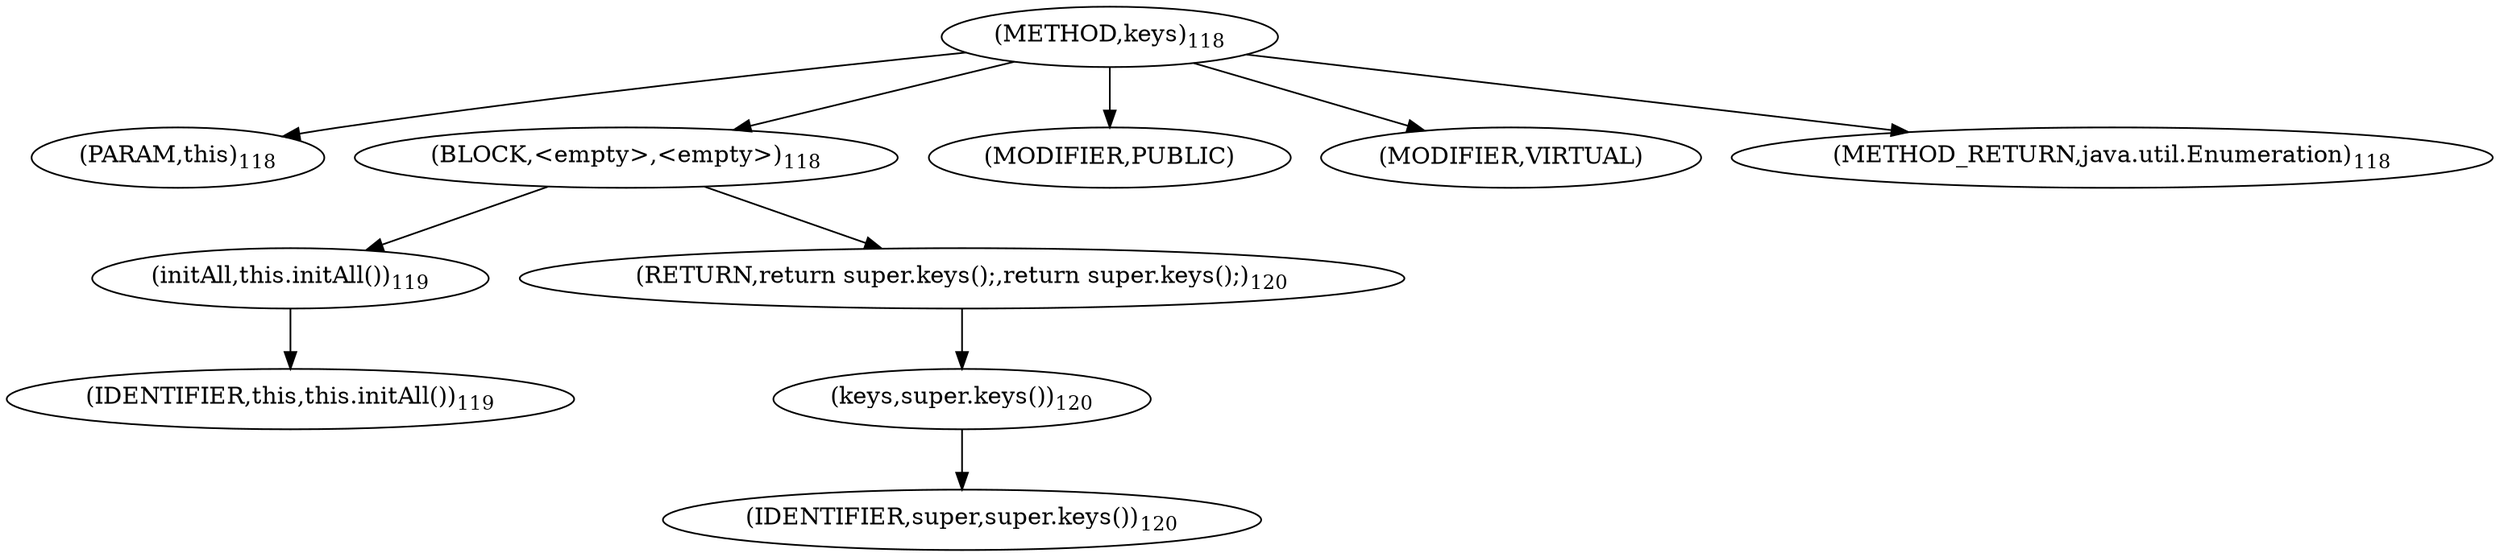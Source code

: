 digraph "keys" {  
"147" [label = <(METHOD,keys)<SUB>118</SUB>> ]
"18" [label = <(PARAM,this)<SUB>118</SUB>> ]
"148" [label = <(BLOCK,&lt;empty&gt;,&lt;empty&gt;)<SUB>118</SUB>> ]
"149" [label = <(initAll,this.initAll())<SUB>119</SUB>> ]
"17" [label = <(IDENTIFIER,this,this.initAll())<SUB>119</SUB>> ]
"150" [label = <(RETURN,return super.keys();,return super.keys();)<SUB>120</SUB>> ]
"151" [label = <(keys,super.keys())<SUB>120</SUB>> ]
"152" [label = <(IDENTIFIER,super,super.keys())<SUB>120</SUB>> ]
"153" [label = <(MODIFIER,PUBLIC)> ]
"154" [label = <(MODIFIER,VIRTUAL)> ]
"155" [label = <(METHOD_RETURN,java.util.Enumeration)<SUB>118</SUB>> ]
  "147" -> "18" 
  "147" -> "148" 
  "147" -> "153" 
  "147" -> "154" 
  "147" -> "155" 
  "148" -> "149" 
  "148" -> "150" 
  "149" -> "17" 
  "150" -> "151" 
  "151" -> "152" 
}
